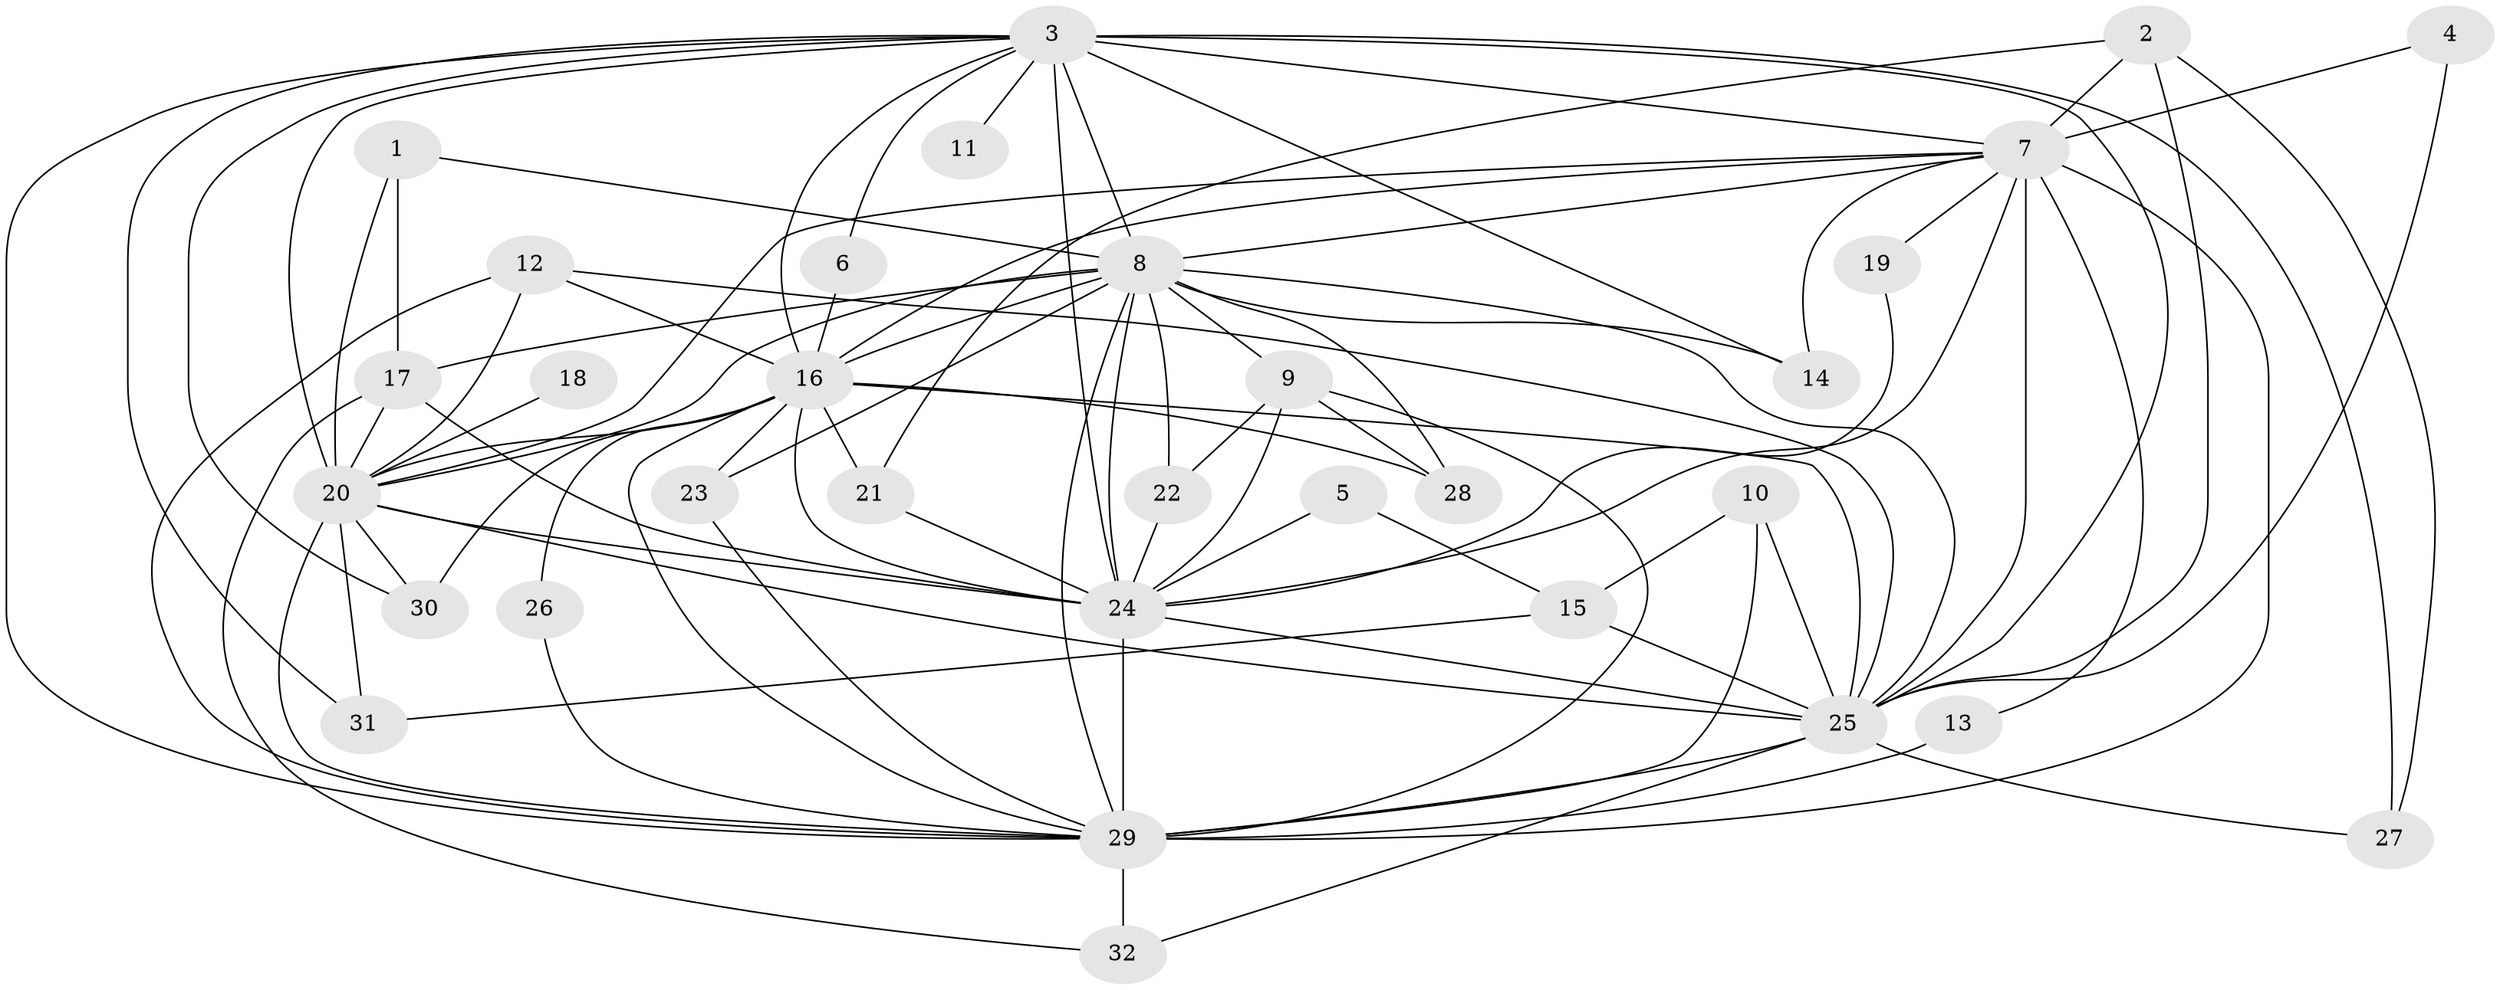// original degree distribution, {19: 0.046875, 17: 0.03125, 13: 0.03125, 18: 0.015625, 20: 0.015625, 16: 0.015625, 3: 0.203125, 4: 0.0625, 2: 0.546875, 5: 0.03125}
// Generated by graph-tools (version 1.1) at 2025/01/03/09/25 03:01:16]
// undirected, 32 vertices, 88 edges
graph export_dot {
graph [start="1"]
  node [color=gray90,style=filled];
  1;
  2;
  3;
  4;
  5;
  6;
  7;
  8;
  9;
  10;
  11;
  12;
  13;
  14;
  15;
  16;
  17;
  18;
  19;
  20;
  21;
  22;
  23;
  24;
  25;
  26;
  27;
  28;
  29;
  30;
  31;
  32;
  1 -- 8 [weight=1.0];
  1 -- 17 [weight=1.0];
  1 -- 20 [weight=1.0];
  2 -- 7 [weight=1.0];
  2 -- 21 [weight=1.0];
  2 -- 25 [weight=1.0];
  2 -- 27 [weight=1.0];
  3 -- 6 [weight=1.0];
  3 -- 7 [weight=1.0];
  3 -- 8 [weight=2.0];
  3 -- 11 [weight=1.0];
  3 -- 14 [weight=1.0];
  3 -- 16 [weight=1.0];
  3 -- 20 [weight=2.0];
  3 -- 24 [weight=2.0];
  3 -- 25 [weight=3.0];
  3 -- 27 [weight=1.0];
  3 -- 29 [weight=1.0];
  3 -- 30 [weight=1.0];
  3 -- 31 [weight=1.0];
  4 -- 7 [weight=1.0];
  4 -- 25 [weight=2.0];
  5 -- 15 [weight=1.0];
  5 -- 24 [weight=1.0];
  6 -- 16 [weight=1.0];
  7 -- 8 [weight=1.0];
  7 -- 13 [weight=1.0];
  7 -- 14 [weight=1.0];
  7 -- 16 [weight=1.0];
  7 -- 19 [weight=1.0];
  7 -- 20 [weight=1.0];
  7 -- 24 [weight=1.0];
  7 -- 25 [weight=5.0];
  7 -- 29 [weight=1.0];
  8 -- 9 [weight=1.0];
  8 -- 14 [weight=1.0];
  8 -- 16 [weight=1.0];
  8 -- 17 [weight=1.0];
  8 -- 20 [weight=1.0];
  8 -- 22 [weight=1.0];
  8 -- 23 [weight=1.0];
  8 -- 24 [weight=1.0];
  8 -- 25 [weight=3.0];
  8 -- 28 [weight=1.0];
  8 -- 29 [weight=1.0];
  9 -- 22 [weight=1.0];
  9 -- 24 [weight=1.0];
  9 -- 28 [weight=1.0];
  9 -- 29 [weight=1.0];
  10 -- 15 [weight=1.0];
  10 -- 25 [weight=2.0];
  10 -- 29 [weight=1.0];
  12 -- 16 [weight=1.0];
  12 -- 20 [weight=1.0];
  12 -- 25 [weight=1.0];
  12 -- 29 [weight=1.0];
  13 -- 29 [weight=2.0];
  15 -- 25 [weight=2.0];
  15 -- 31 [weight=1.0];
  16 -- 20 [weight=1.0];
  16 -- 21 [weight=1.0];
  16 -- 23 [weight=1.0];
  16 -- 24 [weight=3.0];
  16 -- 25 [weight=4.0];
  16 -- 26 [weight=1.0];
  16 -- 28 [weight=1.0];
  16 -- 29 [weight=1.0];
  16 -- 30 [weight=1.0];
  17 -- 20 [weight=1.0];
  17 -- 24 [weight=1.0];
  17 -- 32 [weight=1.0];
  18 -- 20 [weight=1.0];
  19 -- 24 [weight=1.0];
  20 -- 24 [weight=1.0];
  20 -- 25 [weight=4.0];
  20 -- 29 [weight=1.0];
  20 -- 30 [weight=1.0];
  20 -- 31 [weight=1.0];
  21 -- 24 [weight=1.0];
  22 -- 24 [weight=1.0];
  23 -- 29 [weight=1.0];
  24 -- 25 [weight=3.0];
  24 -- 29 [weight=3.0];
  25 -- 27 [weight=1.0];
  25 -- 29 [weight=3.0];
  25 -- 32 [weight=1.0];
  26 -- 29 [weight=1.0];
  29 -- 32 [weight=1.0];
}
